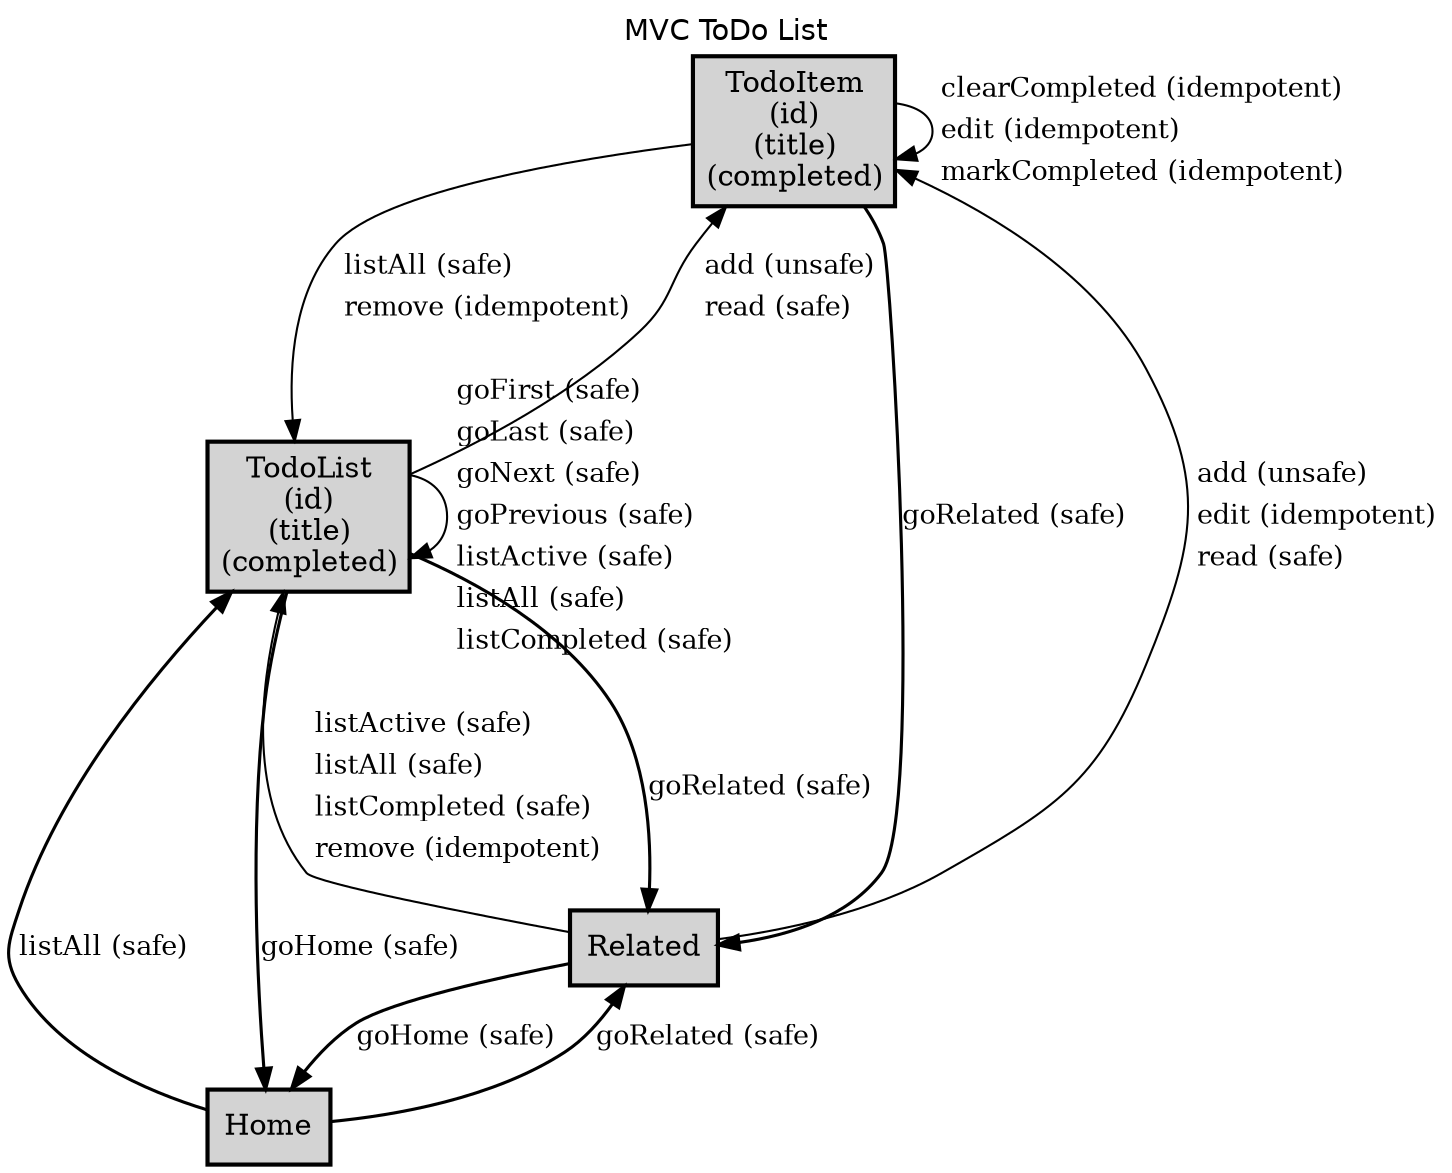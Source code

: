 digraph application_state_diagram {
  graph [
    labelloc="t";
    fontname="Helvetica"
    label="MVC ToDo List";
    URL="index.html" target="_parent"
  ];
  node [shape = box, style = "bold,filled" fillcolor="lightgray"];

    TodoItem [margin=0.02, label=<<table cellspacing="0" cellpadding="5" border="0"><tr><td>TodoItem<br />(id)<br />(title)<br />(completed)<br /></td></tr></table>>,shape=box URL="#TodoItem" target="_parent"]
    TodoList [margin=0.02, label=<<table cellspacing="0" cellpadding="5" border="0"><tr><td>TodoList<br />(id)<br />(title)<br />(completed)<br /></td></tr></table>>,shape=box URL="#TodoList" target="_parent"]

    Home -> Related [label = <goRelated (safe)> URL="#goRelated" target="_parent" fontsize=13 class="goRelated" penwidth=1.5];
    Home -> TodoList [label = <listAll (safe)> URL="#listAll" target="_parent" fontsize=13 class="listAll" penwidth=1.5];
    Related -> Home [label = <goHome (safe)> URL="#goHome" target="_parent" fontsize=13 class="goHome" penwidth=1.5];
    Related -> TodoItem [label=<<table border="0"><tr><td align="left" href="#add" tooltip="add (unsafe)" >add (unsafe)</td></tr><tr><td align="left" href="#edit" tooltip="edit (idempotent)" >edit (idempotent)</td></tr><tr><td align="left" href="#read" tooltip="read (safe)" >read (safe)</td></tr></table>> fontsize=13];
    Related -> TodoList [label=<<table border="0"><tr><td align="left" href="#listActive" tooltip="listActive (safe)" >listActive (safe)</td></tr><tr><td align="left" href="#listAll" tooltip="listAll (safe)" >listAll (safe)</td></tr><tr><td align="left" href="#listCompleted" tooltip="listCompleted (safe)" >listCompleted (safe)</td></tr><tr><td align="left" href="#remove" tooltip="remove (idempotent)" >remove (idempotent)</td></tr></table>> fontsize=13];
    TodoItem -> Related [label = <goRelated (safe)> URL="#goRelated" target="_parent" fontsize=13 class="goRelated" penwidth=1.5];
    TodoItem -> TodoItem [label=<<table border="0"><tr><td align="left" href="#clearCompleted" tooltip="clearCompleted (idempotent)" >clearCompleted (idempotent)</td></tr><tr><td align="left" href="#edit" tooltip="edit (idempotent)" >edit (idempotent)</td></tr><tr><td align="left" href="#markCompleted" tooltip="markCompleted (idempotent)" >markCompleted (idempotent)</td></tr></table>> fontsize=13];
    TodoItem -> TodoList [label=<<table border="0"><tr><td align="left" href="#listAll" tooltip="listAll (safe)" >listAll (safe)</td></tr><tr><td align="left" href="#remove" tooltip="remove (idempotent)" >remove (idempotent)</td></tr></table>> fontsize=13];
    TodoList -> Home [label = <goHome (safe)> URL="#goHome" target="_parent" fontsize=13 class="goHome" penwidth=1.5];
    TodoList -> Related [label = <goRelated (safe)> URL="#goRelated" target="_parent" fontsize=13 class="goRelated" penwidth=1.5];
    TodoList -> TodoItem [label=<<table border="0"><tr><td align="left" href="#add" tooltip="add (unsafe)" >add (unsafe)</td></tr><tr><td align="left" href="#read" tooltip="read (safe)" >read (safe)</td></tr></table>> fontsize=13];
    TodoList -> TodoList [label=<<table border="0"><tr><td align="left" href="#goFirst" tooltip="goFirst (safe)" >goFirst (safe)</td></tr><tr><td align="left" href="#goLast" tooltip="goLast (safe)" >goLast (safe)</td></tr><tr><td align="left" href="#goNext" tooltip="goNext (safe)" >goNext (safe)</td></tr><tr><td align="left" href="#goPrevious" tooltip="goPrevious (safe)" >goPrevious (safe)</td></tr><tr><td align="left" href="#listActive" tooltip="listActive (safe)" >listActive (safe)</td></tr><tr><td align="left" href="#listAll" tooltip="listAll (safe)" >listAll (safe)</td></tr><tr><td align="left" href="#listCompleted" tooltip="listCompleted (safe)" >listCompleted (safe)</td></tr></table>> fontsize=13];

    Home [label = <Home> URL="#Home" target="_parent"]
    Related [label = <Related> URL="#Related" target="_parent"]

}